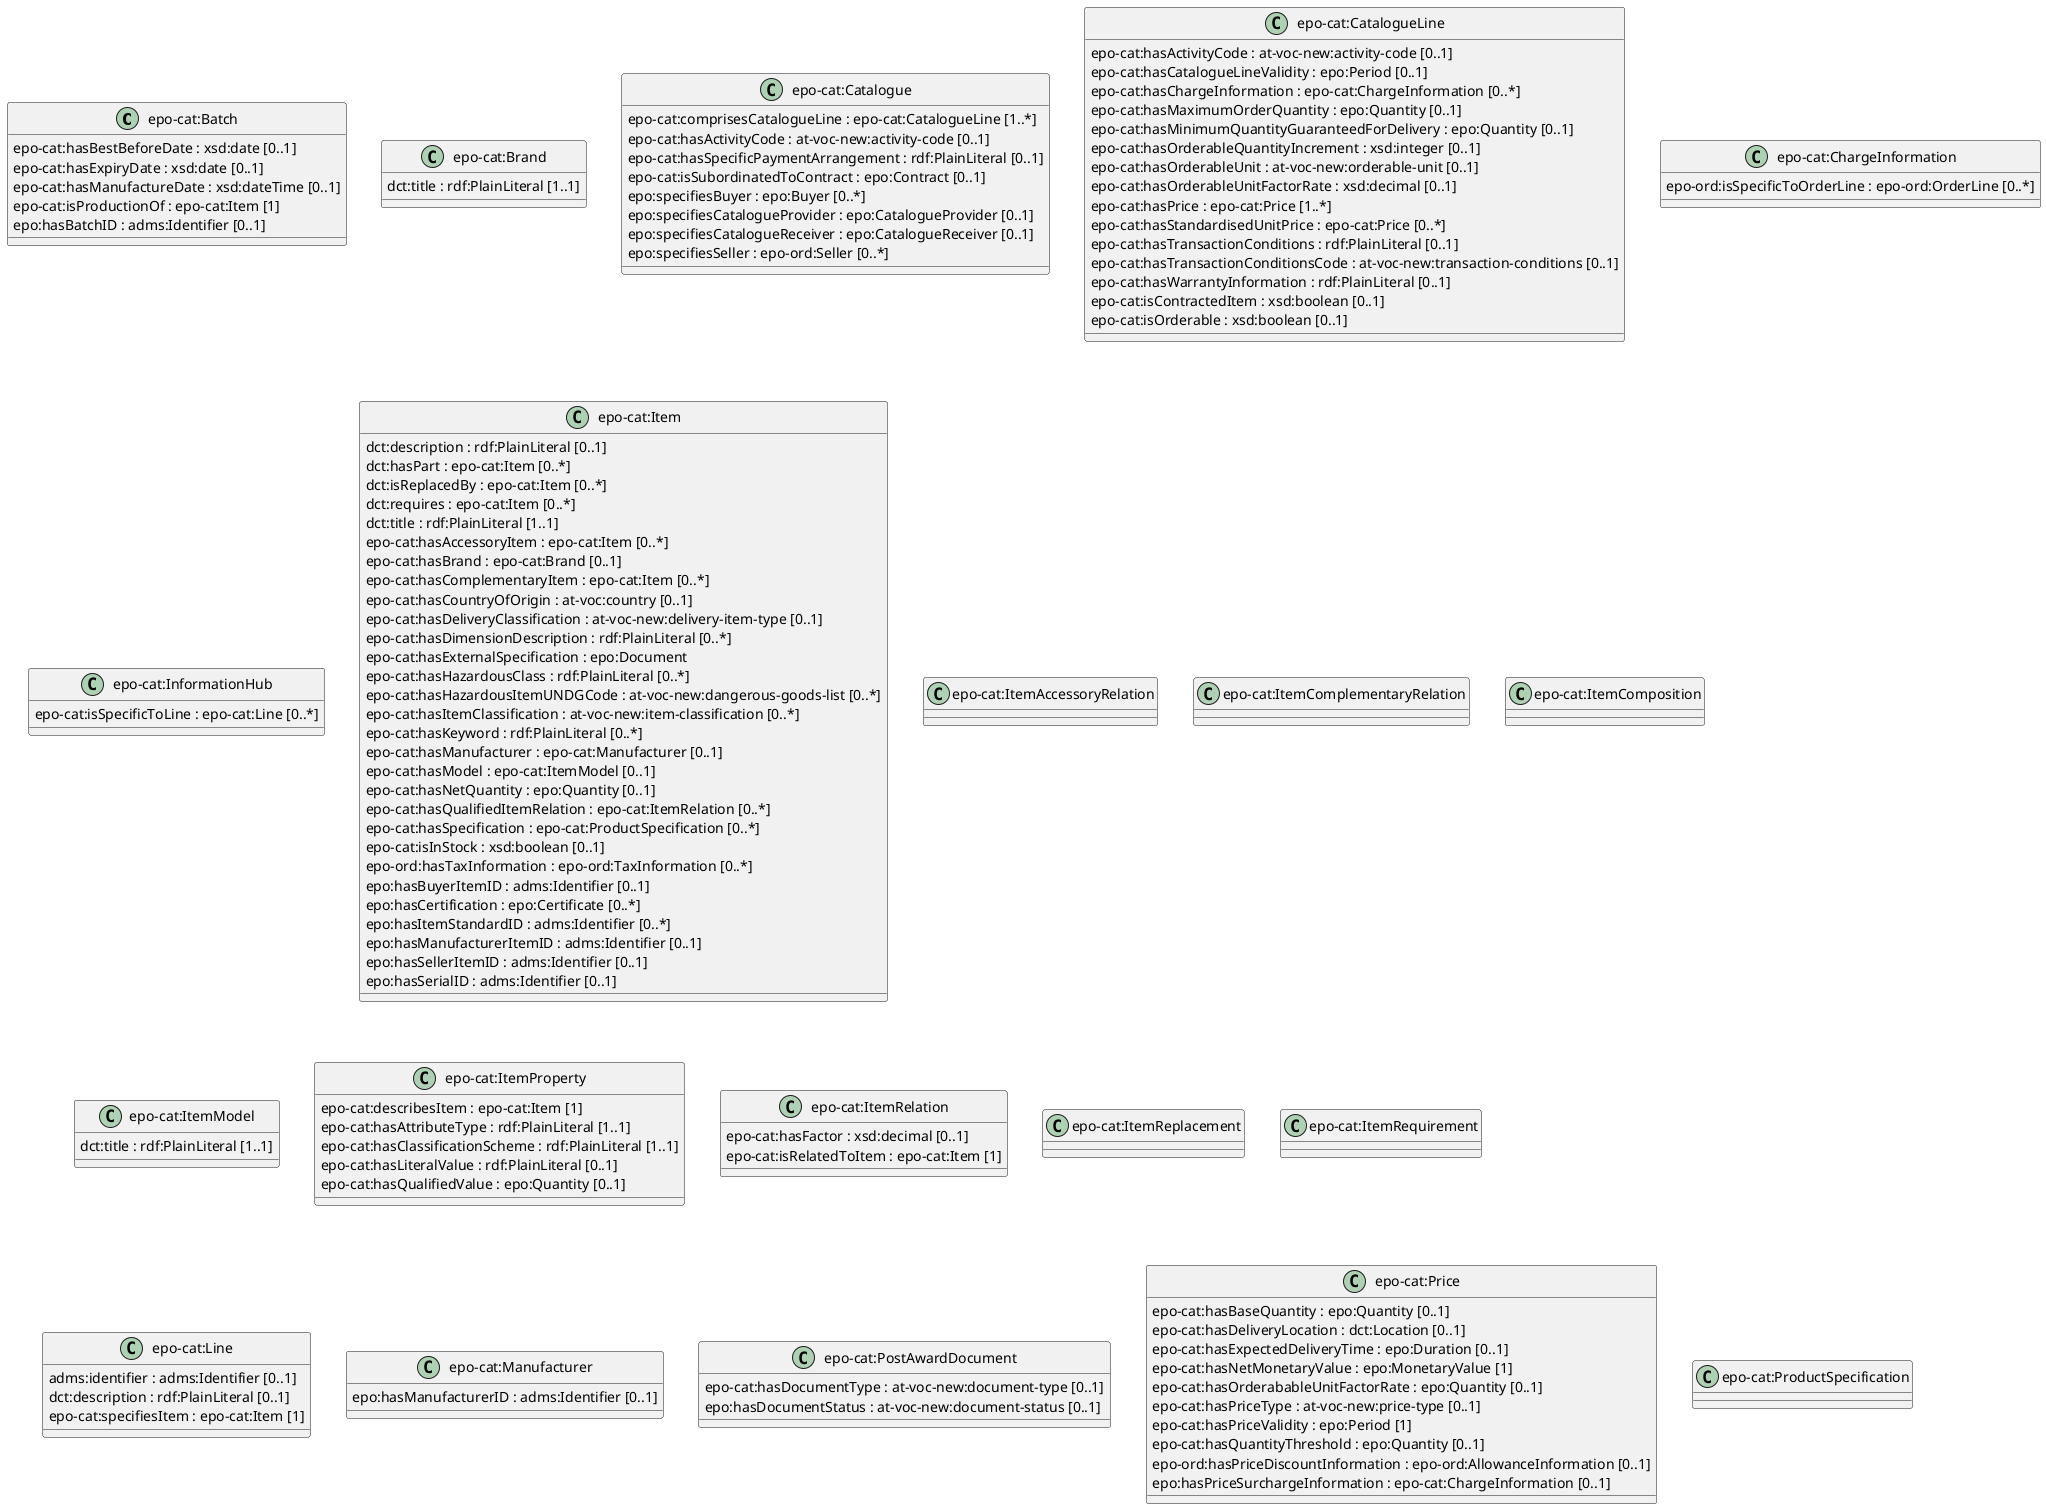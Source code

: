 
@startuml
class "epo-cat:Batch" {
  epo-cat:hasBestBeforeDate : xsd:date [0..1]
  epo-cat:hasExpiryDate : xsd:date [0..1]
  epo-cat:hasManufactureDate : xsd:dateTime [0..1]
  epo-cat:isProductionOf : epo-cat:Item [1]
  epo:hasBatchID : adms:Identifier [0..1]
}

class "epo-cat:Brand" {
  dct:title : rdf:PlainLiteral [1..1]
}

class "epo-cat:Catalogue" {
  epo-cat:comprisesCatalogueLine : epo-cat:CatalogueLine [1..*]
  epo-cat:hasActivityCode : at-voc-new:activity-code [0..1]
  epo-cat:hasSpecificPaymentArrangement : rdf:PlainLiteral [0..1]
  epo-cat:isSubordinatedToContract : epo:Contract [0..1]
  epo:specifiesBuyer : epo:Buyer [0..*]
  epo:specifiesCatalogueProvider : epo:CatalogueProvider [0..1]
  epo:specifiesCatalogueReceiver : epo:CatalogueReceiver [0..1]
  epo:specifiesSeller : epo-ord:Seller [0..*]
}

class "epo-cat:CatalogueLine" {
  epo-cat:hasActivityCode : at-voc-new:activity-code [0..1]
  epo-cat:hasCatalogueLineValidity : epo:Period [0..1]
  epo-cat:hasChargeInformation : epo-cat:ChargeInformation [0..*]
  epo-cat:hasMaximumOrderQuantity : epo:Quantity [0..1]
  epo-cat:hasMinimumQuantityGuaranteedForDelivery : epo:Quantity [0..1]
  epo-cat:hasOrderableQuantityIncrement : xsd:integer [0..1]
  epo-cat:hasOrderableUnit : at-voc-new:orderable-unit [0..1]
  epo-cat:hasOrderableUnitFactorRate : xsd:decimal [0..1]
  epo-cat:hasPrice : epo-cat:Price [1..*]
  epo-cat:hasStandardisedUnitPrice : epo-cat:Price [0..*]
  epo-cat:hasTransactionConditions : rdf:PlainLiteral [0..1]
  epo-cat:hasTransactionConditionsCode : at-voc-new:transaction-conditions [0..1]
  epo-cat:hasWarrantyInformation : rdf:PlainLiteral [0..1]
  epo-cat:isContractedItem : xsd:boolean [0..1]
  epo-cat:isOrderable : xsd:boolean [0..1]
}

class "epo-cat:ChargeInformation" {
  epo-ord:isSpecificToOrderLine : epo-ord:OrderLine [0..*]
}

class "epo-cat:InformationHub" {
  epo-cat:isSpecificToLine : epo-cat:Line [0..*]
}

class "epo-cat:Item" {
  dct:description : rdf:PlainLiteral [0..1]
  dct:hasPart : epo-cat:Item [0..*]
  dct:isReplacedBy : epo-cat:Item [0..*]
  dct:requires : epo-cat:Item [0..*]
  dct:title : rdf:PlainLiteral [1..1]
  epo-cat:hasAccessoryItem : epo-cat:Item [0..*]
  epo-cat:hasBrand : epo-cat:Brand [0..1]
  epo-cat:hasComplementaryItem : epo-cat:Item [0..*]
  epo-cat:hasCountryOfOrigin : at-voc:country [0..1]
  epo-cat:hasDeliveryClassification : at-voc-new:delivery-item-type [0..1]
  epo-cat:hasDimensionDescription : rdf:PlainLiteral [0..*]
  epo-cat:hasExternalSpecification : epo:Document 
  epo-cat:hasHazardousClass : rdf:PlainLiteral [0..*]
  epo-cat:hasHazardousItemUNDGCode : at-voc-new:dangerous-goods-list [0..*]
  epo-cat:hasItemClassification : at-voc-new:item-classification [0..*]
  epo-cat:hasKeyword : rdf:PlainLiteral [0..*]
  epo-cat:hasManufacturer : epo-cat:Manufacturer [0..1]
  epo-cat:hasModel : epo-cat:ItemModel [0..1]
  epo-cat:hasNetQuantity : epo:Quantity [0..1]
  epo-cat:hasQualifiedItemRelation : epo-cat:ItemRelation [0..*]
  epo-cat:hasSpecification : epo-cat:ProductSpecification [0..*]
  epo-cat:isInStock : xsd:boolean [0..1]
  epo-ord:hasTaxInformation : epo-ord:TaxInformation [0..*]
  epo:hasBuyerItemID : adms:Identifier [0..1]
  epo:hasCertification : epo:Certificate [0..*]
  epo:hasItemStandardID : adms:Identifier [0..*]
  epo:hasManufacturerItemID : adms:Identifier [0..1]
  epo:hasSellerItemID : adms:Identifier [0..1]
  epo:hasSerialID : adms:Identifier [0..1]
}

class "epo-cat:ItemAccessoryRelation" {

}

class "epo-cat:ItemComplementaryRelation" {

}

class "epo-cat:ItemComposition" {

}

class "epo-cat:ItemModel" {
  dct:title : rdf:PlainLiteral [1..1]
}

class "epo-cat:ItemProperty" {
  epo-cat:describesItem : epo-cat:Item [1]
  epo-cat:hasAttributeType : rdf:PlainLiteral [1..1]
  epo-cat:hasClassificationScheme : rdf:PlainLiteral [1..1]
  epo-cat:hasLiteralValue : rdf:PlainLiteral [0..1]
  epo-cat:hasQualifiedValue : epo:Quantity [0..1]
}

class "epo-cat:ItemRelation" {
  epo-cat:hasFactor : xsd:decimal [0..1]
  epo-cat:isRelatedToItem : epo-cat:Item [1]
}

class "epo-cat:ItemReplacement" {

}

class "epo-cat:ItemRequirement" {

}

class "epo-cat:Line" {
  adms:identifier : adms:Identifier [0..1]
  dct:description : rdf:PlainLiteral [0..1]
  epo-cat:specifiesItem : epo-cat:Item [1]
}

class "epo-cat:Manufacturer" {
  epo:hasManufacturerID : adms:Identifier [0..1]
}

class "epo-cat:PostAwardDocument" {
  epo-cat:hasDocumentType : at-voc-new:document-type [0..1]
  epo:hasDocumentStatus : at-voc-new:document-status [0..1]
}

class "epo-cat:Price" {
  epo-cat:hasBaseQuantity : epo:Quantity [0..1]
  epo-cat:hasDeliveryLocation : dct:Location [0..1]
  epo-cat:hasExpectedDeliveryTime : epo:Duration [0..1]
  epo-cat:hasNetMonetaryValue : epo:MonetaryValue [1]
  epo-cat:hasOrderabableUnitFactorRate : epo:Quantity [0..1]
  epo-cat:hasPriceType : at-voc-new:price-type [0..1]
  epo-cat:hasPriceValidity : epo:Period [1]
  epo-cat:hasQuantityThreshold : epo:Quantity [0..1]
  epo-ord:hasPriceDiscountInformation : epo-ord:AllowanceInformation [0..1]
  epo:hasPriceSurchargeInformation : epo-cat:ChargeInformation [0..1]
}

class "epo-cat:ProductSpecification" {

}

@enduml
